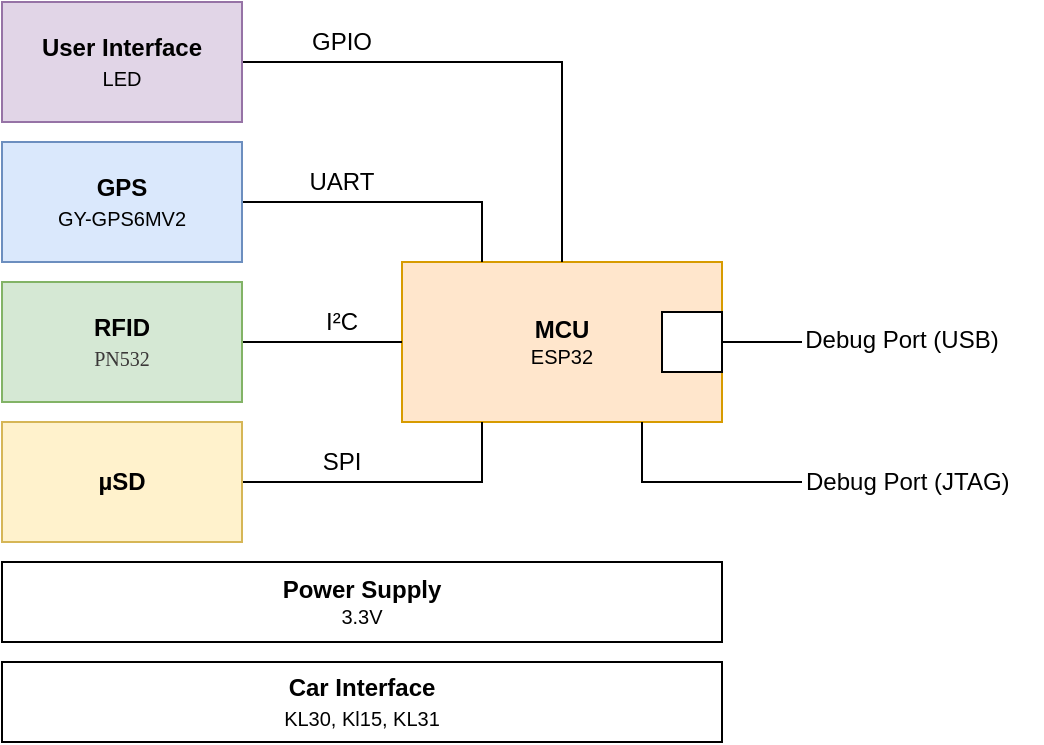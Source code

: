 <mxfile version="14.3.0" type="device"><diagram id="T624UBVbfYsQx2vYcSxi" name="Page-1"><mxGraphModel dx="981" dy="546" grid="1" gridSize="10" guides="1" tooltips="1" connect="1" arrows="1" fold="1" page="1" pageScale="1" pageWidth="827" pageHeight="1169" math="0" shadow="0"><root><mxCell id="0"/><mxCell id="1" parent="0"/><mxCell id="BVtJPcjdpj9nNLkx105D-1" value="&lt;div&gt;&lt;b&gt;MCU&lt;/b&gt;&lt;/div&gt;&lt;div style=&quot;font-size: 10px&quot;&gt;ESP32&lt;b&gt;&lt;br&gt;&lt;/b&gt;&lt;/div&gt;" style="rounded=0;whiteSpace=wrap;html=1;fillColor=#ffe6cc;strokeColor=#d79b00;" parent="1" vertex="1"><mxGeometry x="400" y="180" width="160" height="80" as="geometry"/></mxCell><mxCell id="BVtJPcjdpj9nNLkx105D-6" style="edgeStyle=orthogonalEdgeStyle;rounded=0;orthogonalLoop=1;jettySize=auto;html=1;exitX=1;exitY=0.5;exitDx=0;exitDy=0;entryX=0.25;entryY=0;entryDx=0;entryDy=0;endArrow=none;endFill=0;" parent="1" source="BVtJPcjdpj9nNLkx105D-2" target="BVtJPcjdpj9nNLkx105D-1" edge="1"><mxGeometry relative="1" as="geometry"/></mxCell><mxCell id="BVtJPcjdpj9nNLkx105D-2" value="&lt;div&gt;&lt;b&gt;GPS&lt;/b&gt;&lt;/div&gt;&lt;div&gt;&lt;font style=&quot;font-size: 10px&quot;&gt;GY-GPS6MV2&lt;/font&gt;&lt;br&gt;&lt;/div&gt;" style="rounded=0;whiteSpace=wrap;html=1;fillColor=#dae8fc;strokeColor=#6c8ebf;" parent="1" vertex="1"><mxGeometry x="200" y="120" width="120" height="60" as="geometry"/></mxCell><mxCell id="BVtJPcjdpj9nNLkx105D-5" style="edgeStyle=orthogonalEdgeStyle;rounded=0;orthogonalLoop=1;jettySize=auto;html=1;exitX=1;exitY=0.5;exitDx=0;exitDy=0;entryX=0;entryY=0.5;entryDx=0;entryDy=0;endArrow=none;endFill=0;" parent="1" source="BVtJPcjdpj9nNLkx105D-3" target="BVtJPcjdpj9nNLkx105D-1" edge="1"><mxGeometry relative="1" as="geometry"/></mxCell><mxCell id="BVtJPcjdpj9nNLkx105D-3" value="&lt;div&gt;&lt;b&gt;RFID&lt;/b&gt;&lt;/div&gt;&lt;div&gt;&lt;font style=&quot;font-family: &amp;#34;arial&amp;#34;&quot; size=&quot;1&quot;&gt;&lt;font style=&quot;font-family: &amp;#34;arial&amp;#34;&quot;&gt;&lt;span style=&quot;font-family: &amp;#34;calibri&amp;#34; ; color: rgb(59 , 56 , 56)&quot;&gt;PN532&lt;/span&gt;&lt;/font&gt;&lt;/font&gt;&lt;/div&gt;" style="rounded=0;whiteSpace=wrap;html=1;fillColor=#d5e8d4;strokeColor=#82b366;" parent="1" vertex="1"><mxGeometry x="200" y="190" width="120" height="60" as="geometry"/></mxCell><mxCell id="BVtJPcjdpj9nNLkx105D-7" style="edgeStyle=orthogonalEdgeStyle;rounded=0;orthogonalLoop=1;jettySize=auto;html=1;exitX=1;exitY=0.5;exitDx=0;exitDy=0;entryX=0.25;entryY=1;entryDx=0;entryDy=0;endArrow=none;endFill=0;" parent="1" source="BVtJPcjdpj9nNLkx105D-4" target="BVtJPcjdpj9nNLkx105D-1" edge="1"><mxGeometry relative="1" as="geometry"/></mxCell><mxCell id="BVtJPcjdpj9nNLkx105D-4" value="&lt;b&gt;µSD&lt;/b&gt;" style="rounded=0;whiteSpace=wrap;html=1;fillColor=#fff2cc;strokeColor=#d6b656;" parent="1" vertex="1"><mxGeometry x="200" y="260" width="120" height="60" as="geometry"/></mxCell><mxCell id="BVtJPcjdpj9nNLkx105D-8" value="UART" style="text;html=1;strokeColor=none;fillColor=none;align=center;verticalAlign=middle;whiteSpace=wrap;rounded=0;" parent="1" vertex="1"><mxGeometry x="350" y="130" width="40" height="20" as="geometry"/></mxCell><mxCell id="BVtJPcjdpj9nNLkx105D-9" value="I²C" style="text;html=1;strokeColor=none;fillColor=none;align=center;verticalAlign=middle;whiteSpace=wrap;rounded=0;" parent="1" vertex="1"><mxGeometry x="350" y="200" width="40" height="20" as="geometry"/></mxCell><mxCell id="BVtJPcjdpj9nNLkx105D-10" value="SPI" style="text;html=1;strokeColor=none;fillColor=none;align=center;verticalAlign=middle;whiteSpace=wrap;rounded=0;" parent="1" vertex="1"><mxGeometry x="350" y="270" width="40" height="20" as="geometry"/></mxCell><mxCell id="BVtJPcjdpj9nNLkx105D-11" value="&lt;div&gt;&lt;b&gt;Power Supply&lt;/b&gt;&lt;/div&gt;&lt;div style=&quot;font-size: 10px&quot;&gt;3.3V&lt;br&gt;&lt;/div&gt;" style="rounded=0;whiteSpace=wrap;html=1;" parent="1" vertex="1"><mxGeometry x="200" y="330" width="360" height="40" as="geometry"/></mxCell><mxCell id="BVtJPcjdpj9nNLkx105D-17" style="edgeStyle=orthogonalEdgeStyle;rounded=0;orthogonalLoop=1;jettySize=auto;html=1;exitX=1;exitY=0.5;exitDx=0;exitDy=0;entryX=0;entryY=0.5;entryDx=0;entryDy=0;endArrow=none;endFill=0;" parent="1" source="BVtJPcjdpj9nNLkx105D-12" target="BVtJPcjdpj9nNLkx105D-16" edge="1"><mxGeometry relative="1" as="geometry"/></mxCell><mxCell id="BVtJPcjdpj9nNLkx105D-12" value="" style="rounded=0;whiteSpace=wrap;html=1;" parent="1" vertex="1"><mxGeometry x="530" y="205" width="30" height="30" as="geometry"/></mxCell><mxCell id="BVtJPcjdpj9nNLkx105D-14" style="edgeStyle=orthogonalEdgeStyle;rounded=0;orthogonalLoop=1;jettySize=auto;html=1;exitX=1;exitY=0.5;exitDx=0;exitDy=0;entryX=0.5;entryY=0;entryDx=0;entryDy=0;endArrow=none;endFill=0;" parent="1" source="BVtJPcjdpj9nNLkx105D-13" target="BVtJPcjdpj9nNLkx105D-1" edge="1"><mxGeometry relative="1" as="geometry"/></mxCell><mxCell id="BVtJPcjdpj9nNLkx105D-13" value="&lt;b&gt;User Interface&lt;/b&gt;&lt;br&gt;&lt;font style=&quot;font-size: 10px&quot;&gt;LED&lt;/font&gt;" style="rounded=0;whiteSpace=wrap;html=1;fillColor=#e1d5e7;strokeColor=#9673a6;" parent="1" vertex="1"><mxGeometry x="200" y="50" width="120" height="60" as="geometry"/></mxCell><mxCell id="BVtJPcjdpj9nNLkx105D-15" value="GPIO" style="text;html=1;strokeColor=none;fillColor=none;align=center;verticalAlign=middle;whiteSpace=wrap;rounded=0;" parent="1" vertex="1"><mxGeometry x="350" y="60" width="40" height="20" as="geometry"/></mxCell><mxCell id="BVtJPcjdpj9nNLkx105D-16" value="Debug Port (USB)" style="text;html=1;strokeColor=none;fillColor=none;align=center;verticalAlign=middle;whiteSpace=wrap;rounded=0;spacingBottom=2;" parent="1" vertex="1"><mxGeometry x="600" y="210" width="100" height="20" as="geometry"/></mxCell><mxCell id="BVtJPcjdpj9nNLkx105D-18" value="&lt;div&gt;&lt;b&gt;Car Interface&lt;/b&gt;&lt;/div&gt;&lt;div&gt;&lt;font style=&quot;font-size: 10px&quot;&gt;KL30, Kl15, KL31&lt;/font&gt;&lt;br&gt;&lt;/div&gt;" style="rounded=0;whiteSpace=wrap;html=1;" parent="1" vertex="1"><mxGeometry x="200" y="380" width="360" height="40" as="geometry"/></mxCell><mxCell id="vDQhHOMqyxKl3TehE_dK-4" style="edgeStyle=orthogonalEdgeStyle;rounded=0;orthogonalLoop=1;jettySize=auto;html=1;exitX=0;exitY=0.5;exitDx=0;exitDy=0;entryX=0.75;entryY=1;entryDx=0;entryDy=0;endArrow=none;endFill=0;" edge="1" parent="1" source="vDQhHOMqyxKl3TehE_dK-2" target="BVtJPcjdpj9nNLkx105D-1"><mxGeometry relative="1" as="geometry"/></mxCell><mxCell id="vDQhHOMqyxKl3TehE_dK-2" value="Debug Port (JTAG)" style="text;html=1;strokeColor=none;fillColor=none;align=left;verticalAlign=middle;whiteSpace=wrap;rounded=0;" vertex="1" parent="1"><mxGeometry x="600" y="280" width="120" height="20" as="geometry"/></mxCell></root></mxGraphModel></diagram></mxfile>